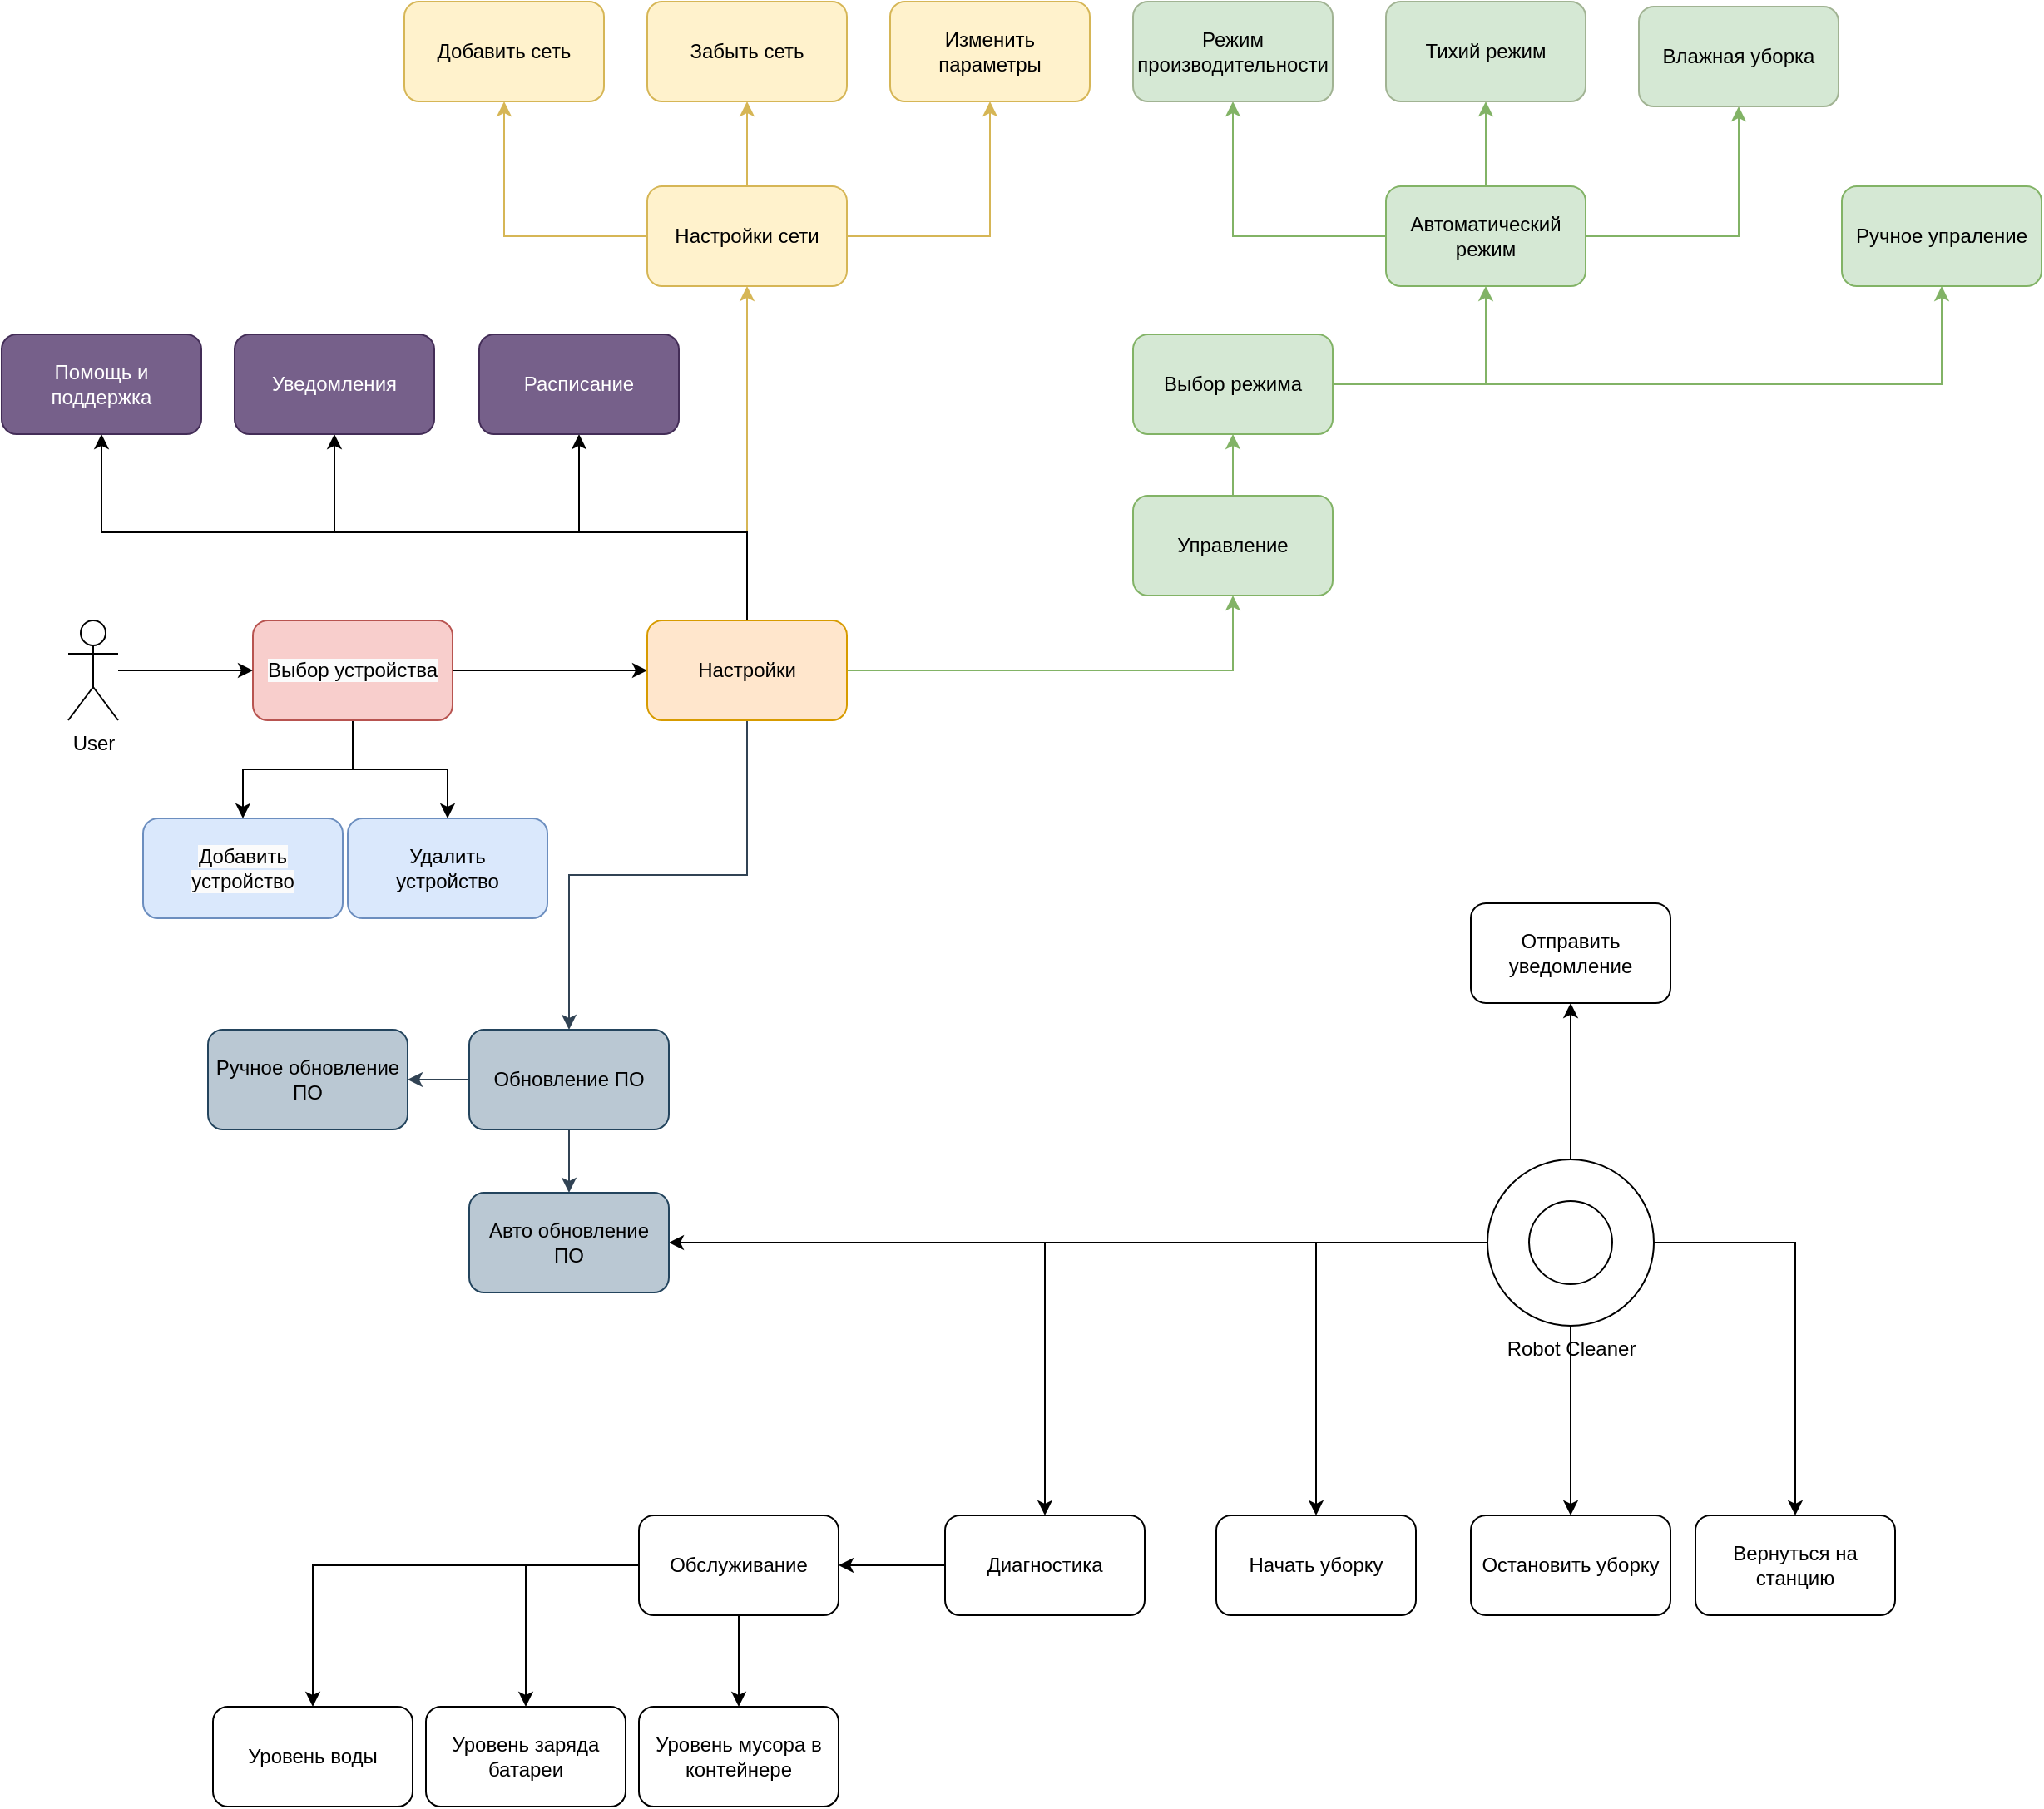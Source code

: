 <mxfile version="22.1.16" type="device">
  <diagram name="Страница — 1" id="wz8otLtqL1qlWUBza7pT">
    <mxGraphModel dx="2183" dy="1192" grid="0" gridSize="10" guides="1" tooltips="1" connect="1" arrows="1" fold="1" page="1" pageScale="1" pageWidth="827" pageHeight="1169" math="0" shadow="0">
      <root>
        <mxCell id="0" />
        <mxCell id="1" parent="0" />
        <mxCell id="J54ocUBtTwpgo4Hj2ubW-1" value="User" style="shape=umlActor;verticalLabelPosition=bottom;verticalAlign=top;html=1;outlineConnect=0;" vertex="1" parent="1">
          <mxGeometry x="92" y="451" width="30" height="60" as="geometry" />
        </mxCell>
        <mxCell id="J54ocUBtTwpgo4Hj2ubW-93" style="edgeStyle=orthogonalEdgeStyle;rounded=0;orthogonalLoop=1;jettySize=auto;html=1;" edge="1" parent="1" source="J54ocUBtTwpgo4Hj2ubW-15" target="J54ocUBtTwpgo4Hj2ubW-86">
          <mxGeometry relative="1" as="geometry" />
        </mxCell>
        <mxCell id="J54ocUBtTwpgo4Hj2ubW-94" style="edgeStyle=orthogonalEdgeStyle;rounded=0;orthogonalLoop=1;jettySize=auto;html=1;" edge="1" parent="1" source="J54ocUBtTwpgo4Hj2ubW-15" target="J54ocUBtTwpgo4Hj2ubW-85">
          <mxGeometry relative="1" as="geometry" />
        </mxCell>
        <mxCell id="J54ocUBtTwpgo4Hj2ubW-96" style="edgeStyle=orthogonalEdgeStyle;rounded=0;orthogonalLoop=1;jettySize=auto;html=1;" edge="1" parent="1" source="J54ocUBtTwpgo4Hj2ubW-15" target="J54ocUBtTwpgo4Hj2ubW-80">
          <mxGeometry relative="1" as="geometry" />
        </mxCell>
        <mxCell id="J54ocUBtTwpgo4Hj2ubW-97" style="edgeStyle=orthogonalEdgeStyle;rounded=0;orthogonalLoop=1;jettySize=auto;html=1;" edge="1" parent="1" source="J54ocUBtTwpgo4Hj2ubW-15" target="J54ocUBtTwpgo4Hj2ubW-79">
          <mxGeometry relative="1" as="geometry" />
        </mxCell>
        <mxCell id="J54ocUBtTwpgo4Hj2ubW-98" style="edgeStyle=orthogonalEdgeStyle;rounded=0;orthogonalLoop=1;jettySize=auto;html=1;" edge="1" parent="1" source="J54ocUBtTwpgo4Hj2ubW-15" target="J54ocUBtTwpgo4Hj2ubW-19">
          <mxGeometry relative="1" as="geometry" />
        </mxCell>
        <mxCell id="J54ocUBtTwpgo4Hj2ubW-99" style="edgeStyle=orthogonalEdgeStyle;rounded=0;orthogonalLoop=1;jettySize=auto;html=1;" edge="1" parent="1" source="J54ocUBtTwpgo4Hj2ubW-15" target="J54ocUBtTwpgo4Hj2ubW-84">
          <mxGeometry relative="1" as="geometry" />
        </mxCell>
        <mxCell id="J54ocUBtTwpgo4Hj2ubW-15" value="Robot Cleaner" style="verticalLabelPosition=bottom;verticalAlign=top;html=1;shape=mxgraph.basic.donut;dx=25;" vertex="1" parent="1">
          <mxGeometry x="945" y="775" width="100" height="100" as="geometry" />
        </mxCell>
        <mxCell id="J54ocUBtTwpgo4Hj2ubW-17" value="Ручное обновление ПО" style="rounded=1;whiteSpace=wrap;html=1;fillColor=#bac8d3;strokeColor=#23445d;" vertex="1" parent="1">
          <mxGeometry x="176" y="697" width="120" height="60" as="geometry" />
        </mxCell>
        <mxCell id="J54ocUBtTwpgo4Hj2ubW-44" style="edgeStyle=orthogonalEdgeStyle;rounded=0;orthogonalLoop=1;jettySize=auto;html=1;entryX=1;entryY=0.5;entryDx=0;entryDy=0;fillColor=#647687;strokeColor=#314354;" edge="1" parent="1" source="J54ocUBtTwpgo4Hj2ubW-18" target="J54ocUBtTwpgo4Hj2ubW-17">
          <mxGeometry relative="1" as="geometry" />
        </mxCell>
        <mxCell id="J54ocUBtTwpgo4Hj2ubW-45" style="edgeStyle=orthogonalEdgeStyle;rounded=0;orthogonalLoop=1;jettySize=auto;html=1;fillColor=#647687;strokeColor=#314354;" edge="1" parent="1" source="J54ocUBtTwpgo4Hj2ubW-18" target="J54ocUBtTwpgo4Hj2ubW-19">
          <mxGeometry relative="1" as="geometry" />
        </mxCell>
        <mxCell id="J54ocUBtTwpgo4Hj2ubW-18" value="Обновление ПО" style="rounded=1;whiteSpace=wrap;html=1;fillColor=#bac8d3;strokeColor=#23445d;" vertex="1" parent="1">
          <mxGeometry x="333" y="697" width="120" height="60" as="geometry" />
        </mxCell>
        <mxCell id="J54ocUBtTwpgo4Hj2ubW-19" value="Авто обновление &lt;br&gt;ПО" style="rounded=1;whiteSpace=wrap;html=1;fillColor=#bac8d3;strokeColor=#23445d;" vertex="1" parent="1">
          <mxGeometry x="333" y="795" width="120" height="60" as="geometry" />
        </mxCell>
        <mxCell id="J54ocUBtTwpgo4Hj2ubW-28" style="edgeStyle=orthogonalEdgeStyle;rounded=0;orthogonalLoop=1;jettySize=auto;html=1;" edge="1" parent="1" source="J54ocUBtTwpgo4Hj2ubW-20" target="J54ocUBtTwpgo4Hj2ubW-22">
          <mxGeometry relative="1" as="geometry" />
        </mxCell>
        <mxCell id="J54ocUBtTwpgo4Hj2ubW-29" style="edgeStyle=orthogonalEdgeStyle;rounded=0;orthogonalLoop=1;jettySize=auto;html=1;" edge="1" parent="1" source="J54ocUBtTwpgo4Hj2ubW-20" target="J54ocUBtTwpgo4Hj2ubW-24">
          <mxGeometry relative="1" as="geometry" />
        </mxCell>
        <mxCell id="J54ocUBtTwpgo4Hj2ubW-31" style="edgeStyle=orthogonalEdgeStyle;rounded=0;orthogonalLoop=1;jettySize=auto;html=1;" edge="1" parent="1" source="J54ocUBtTwpgo4Hj2ubW-20" target="J54ocUBtTwpgo4Hj2ubW-30">
          <mxGeometry relative="1" as="geometry" />
        </mxCell>
        <mxCell id="J54ocUBtTwpgo4Hj2ubW-20" value="&lt;span style=&quot;color: rgb(0, 0, 0); font-family: Helvetica; font-size: 12px; font-style: normal; font-variant-ligatures: normal; font-variant-caps: normal; font-weight: 400; letter-spacing: normal; orphans: 2; text-align: center; text-indent: 0px; text-transform: none; widows: 2; word-spacing: 0px; -webkit-text-stroke-width: 0px; background-color: rgb(251, 251, 251); text-decoration-thickness: initial; text-decoration-style: initial; text-decoration-color: initial; float: none; display: inline !important;&quot;&gt;Выбор устройства&lt;/span&gt;" style="rounded=1;whiteSpace=wrap;html=1;fillColor=#f8cecc;strokeColor=#b85450;" vertex="1" parent="1">
          <mxGeometry x="203" y="451" width="120" height="60" as="geometry" />
        </mxCell>
        <mxCell id="J54ocUBtTwpgo4Hj2ubW-22" value="&lt;span style=&quot;color: rgb(0, 0, 0); font-family: Helvetica; font-size: 12px; font-style: normal; font-variant-ligatures: normal; font-variant-caps: normal; font-weight: 400; letter-spacing: normal; orphans: 2; text-align: center; text-indent: 0px; text-transform: none; widows: 2; word-spacing: 0px; -webkit-text-stroke-width: 0px; background-color: rgb(251, 251, 251); text-decoration-thickness: initial; text-decoration-style: initial; text-decoration-color: initial; float: none; display: inline !important;&quot;&gt;Добавить устройство&lt;/span&gt;" style="rounded=1;whiteSpace=wrap;html=1;fillColor=#dae8fc;strokeColor=#6c8ebf;" vertex="1" parent="1">
          <mxGeometry x="137" y="570" width="120" height="60" as="geometry" />
        </mxCell>
        <mxCell id="J54ocUBtTwpgo4Hj2ubW-24" value="Удалить&lt;br style=&quot;border-color: var(--border-color);&quot;&gt;устройство" style="rounded=1;whiteSpace=wrap;html=1;fillColor=#dae8fc;strokeColor=#6c8ebf;" vertex="1" parent="1">
          <mxGeometry x="260" y="570" width="120" height="60" as="geometry" />
        </mxCell>
        <mxCell id="J54ocUBtTwpgo4Hj2ubW-27" value="" style="endArrow=classic;html=1;rounded=0;" edge="1" parent="1" source="J54ocUBtTwpgo4Hj2ubW-1" target="J54ocUBtTwpgo4Hj2ubW-20">
          <mxGeometry width="50" height="50" relative="1" as="geometry">
            <mxPoint x="273" y="527" as="sourcePoint" />
            <mxPoint x="323" y="477" as="targetPoint" />
          </mxGeometry>
        </mxCell>
        <mxCell id="J54ocUBtTwpgo4Hj2ubW-36" style="edgeStyle=orthogonalEdgeStyle;rounded=0;orthogonalLoop=1;jettySize=auto;html=1;fillColor=#d5e8d4;strokeColor=#82b366;" edge="1" parent="1" source="J54ocUBtTwpgo4Hj2ubW-30" target="J54ocUBtTwpgo4Hj2ubW-32">
          <mxGeometry relative="1" as="geometry" />
        </mxCell>
        <mxCell id="J54ocUBtTwpgo4Hj2ubW-42" style="edgeStyle=orthogonalEdgeStyle;rounded=0;orthogonalLoop=1;jettySize=auto;html=1;fillColor=#647687;strokeColor=#314354;" edge="1" parent="1" source="J54ocUBtTwpgo4Hj2ubW-30" target="J54ocUBtTwpgo4Hj2ubW-18">
          <mxGeometry relative="1" as="geometry" />
        </mxCell>
        <mxCell id="J54ocUBtTwpgo4Hj2ubW-81" style="edgeStyle=orthogonalEdgeStyle;rounded=0;orthogonalLoop=1;jettySize=auto;html=1;entryX=0.5;entryY=1;entryDx=0;entryDy=0;" edge="1" parent="1" source="J54ocUBtTwpgo4Hj2ubW-30" target="J54ocUBtTwpgo4Hj2ubW-54">
          <mxGeometry relative="1" as="geometry">
            <Array as="points">
              <mxPoint x="500" y="398" />
              <mxPoint x="399" y="398" />
            </Array>
          </mxGeometry>
        </mxCell>
        <mxCell id="J54ocUBtTwpgo4Hj2ubW-83" style="edgeStyle=orthogonalEdgeStyle;rounded=0;orthogonalLoop=1;jettySize=auto;html=1;fillColor=#fff2cc;strokeColor=#d6b656;" edge="1" parent="1" source="J54ocUBtTwpgo4Hj2ubW-30" target="J54ocUBtTwpgo4Hj2ubW-53">
          <mxGeometry relative="1" as="geometry" />
        </mxCell>
        <mxCell id="J54ocUBtTwpgo4Hj2ubW-90" style="edgeStyle=orthogonalEdgeStyle;rounded=0;orthogonalLoop=1;jettySize=auto;html=1;" edge="1" parent="1" source="J54ocUBtTwpgo4Hj2ubW-30" target="J54ocUBtTwpgo4Hj2ubW-73">
          <mxGeometry relative="1" as="geometry">
            <Array as="points">
              <mxPoint x="500" y="398" />
              <mxPoint x="252" y="398" />
            </Array>
          </mxGeometry>
        </mxCell>
        <mxCell id="J54ocUBtTwpgo4Hj2ubW-91" style="edgeStyle=orthogonalEdgeStyle;rounded=0;orthogonalLoop=1;jettySize=auto;html=1;" edge="1" parent="1" source="J54ocUBtTwpgo4Hj2ubW-30" target="J54ocUBtTwpgo4Hj2ubW-88">
          <mxGeometry relative="1" as="geometry">
            <Array as="points">
              <mxPoint x="500" y="398" />
              <mxPoint x="112" y="398" />
            </Array>
          </mxGeometry>
        </mxCell>
        <mxCell id="J54ocUBtTwpgo4Hj2ubW-30" value="Настройки" style="rounded=1;whiteSpace=wrap;html=1;fillColor=#ffe6cc;strokeColor=#d79b00;" vertex="1" parent="1">
          <mxGeometry x="440" y="451" width="120" height="60" as="geometry" />
        </mxCell>
        <mxCell id="J54ocUBtTwpgo4Hj2ubW-75" style="edgeStyle=orthogonalEdgeStyle;rounded=0;orthogonalLoop=1;jettySize=auto;html=1;fillColor=#d5e8d4;strokeColor=#82b366;" edge="1" parent="1" source="J54ocUBtTwpgo4Hj2ubW-32" target="J54ocUBtTwpgo4Hj2ubW-34">
          <mxGeometry relative="1" as="geometry" />
        </mxCell>
        <mxCell id="J54ocUBtTwpgo4Hj2ubW-32" value="Управление" style="rounded=1;whiteSpace=wrap;html=1;fillColor=#d5e8d4;strokeColor=#82b366;" vertex="1" parent="1">
          <mxGeometry x="732" y="376" width="120" height="60" as="geometry" />
        </mxCell>
        <mxCell id="J54ocUBtTwpgo4Hj2ubW-39" style="edgeStyle=orthogonalEdgeStyle;rounded=0;orthogonalLoop=1;jettySize=auto;html=1;fillColor=#d5e8d4;strokeColor=#82b366;" edge="1" parent="1" source="J54ocUBtTwpgo4Hj2ubW-34" target="J54ocUBtTwpgo4Hj2ubW-35">
          <mxGeometry relative="1" as="geometry" />
        </mxCell>
        <mxCell id="J54ocUBtTwpgo4Hj2ubW-41" style="edgeStyle=orthogonalEdgeStyle;rounded=0;orthogonalLoop=1;jettySize=auto;html=1;fillColor=#d5e8d4;strokeColor=#82b366;" edge="1" parent="1" source="J54ocUBtTwpgo4Hj2ubW-34" target="J54ocUBtTwpgo4Hj2ubW-40">
          <mxGeometry relative="1" as="geometry" />
        </mxCell>
        <mxCell id="J54ocUBtTwpgo4Hj2ubW-34" value="Выбор режима" style="rounded=1;whiteSpace=wrap;html=1;fillColor=#d5e8d4;strokeColor=#82b366;" vertex="1" parent="1">
          <mxGeometry x="732" y="279" width="120" height="60" as="geometry" />
        </mxCell>
        <mxCell id="J54ocUBtTwpgo4Hj2ubW-35" value="Ручное упраление" style="rounded=1;whiteSpace=wrap;html=1;fillColor=#d5e8d4;strokeColor=#82b366;" vertex="1" parent="1">
          <mxGeometry x="1158" y="190" width="120" height="60" as="geometry" />
        </mxCell>
        <mxCell id="J54ocUBtTwpgo4Hj2ubW-49" style="edgeStyle=orthogonalEdgeStyle;rounded=0;orthogonalLoop=1;jettySize=auto;html=1;entryX=0.5;entryY=1;entryDx=0;entryDy=0;fillColor=#d5e8d4;strokeColor=#82b366;" edge="1" parent="1" source="J54ocUBtTwpgo4Hj2ubW-40" target="J54ocUBtTwpgo4Hj2ubW-47">
          <mxGeometry relative="1" as="geometry" />
        </mxCell>
        <mxCell id="J54ocUBtTwpgo4Hj2ubW-50" style="edgeStyle=orthogonalEdgeStyle;rounded=0;orthogonalLoop=1;jettySize=auto;html=1;entryX=0.5;entryY=1;entryDx=0;entryDy=0;fillColor=#d5e8d4;strokeColor=#82b366;" edge="1" parent="1" source="J54ocUBtTwpgo4Hj2ubW-40" target="J54ocUBtTwpgo4Hj2ubW-48">
          <mxGeometry relative="1" as="geometry" />
        </mxCell>
        <mxCell id="J54ocUBtTwpgo4Hj2ubW-51" style="edgeStyle=orthogonalEdgeStyle;rounded=0;orthogonalLoop=1;jettySize=auto;html=1;entryX=0.5;entryY=1;entryDx=0;entryDy=0;fillColor=#d5e8d4;strokeColor=#82b366;" edge="1" parent="1" source="J54ocUBtTwpgo4Hj2ubW-40" target="J54ocUBtTwpgo4Hj2ubW-46">
          <mxGeometry relative="1" as="geometry" />
        </mxCell>
        <mxCell id="J54ocUBtTwpgo4Hj2ubW-40" value="Автоматический режим" style="rounded=1;whiteSpace=wrap;html=1;fillColor=#d5e8d4;strokeColor=#82b366;" vertex="1" parent="1">
          <mxGeometry x="884" y="190" width="120" height="60" as="geometry" />
        </mxCell>
        <mxCell id="J54ocUBtTwpgo4Hj2ubW-46" value="Влажная уборка" style="rounded=1;whiteSpace=wrap;html=1;fillColor=#d5e8d4;strokeColor=#A1B393;" vertex="1" parent="1">
          <mxGeometry x="1036" y="82" width="120" height="60" as="geometry" />
        </mxCell>
        <mxCell id="J54ocUBtTwpgo4Hj2ubW-47" value="Режим производительности" style="rounded=1;whiteSpace=wrap;html=1;fillColor=#d5e8d4;strokeColor=#A1B393;" vertex="1" parent="1">
          <mxGeometry x="732" y="79" width="120" height="60" as="geometry" />
        </mxCell>
        <mxCell id="J54ocUBtTwpgo4Hj2ubW-48" value="Тихий режим" style="rounded=1;whiteSpace=wrap;html=1;fillColor=#d5e8d4;strokeColor=#A1B393;" vertex="1" parent="1">
          <mxGeometry x="884" y="79" width="120" height="60" as="geometry" />
        </mxCell>
        <mxCell id="J54ocUBtTwpgo4Hj2ubW-58" style="edgeStyle=orthogonalEdgeStyle;rounded=0;orthogonalLoop=1;jettySize=auto;html=1;entryX=0.5;entryY=1;entryDx=0;entryDy=0;fillColor=#fff2cc;strokeColor=#d6b656;" edge="1" parent="1" source="J54ocUBtTwpgo4Hj2ubW-53" target="J54ocUBtTwpgo4Hj2ubW-57">
          <mxGeometry relative="1" as="geometry" />
        </mxCell>
        <mxCell id="J54ocUBtTwpgo4Hj2ubW-59" style="edgeStyle=orthogonalEdgeStyle;rounded=0;orthogonalLoop=1;jettySize=auto;html=1;fillColor=#fff2cc;strokeColor=#d6b656;" edge="1" parent="1" source="J54ocUBtTwpgo4Hj2ubW-53" target="J54ocUBtTwpgo4Hj2ubW-56">
          <mxGeometry relative="1" as="geometry">
            <mxPoint x="512" y="80" as="targetPoint" />
          </mxGeometry>
        </mxCell>
        <mxCell id="J54ocUBtTwpgo4Hj2ubW-60" style="edgeStyle=orthogonalEdgeStyle;rounded=0;orthogonalLoop=1;jettySize=auto;html=1;fillColor=#fff2cc;strokeColor=#d6b656;" edge="1" parent="1" source="J54ocUBtTwpgo4Hj2ubW-53" target="J54ocUBtTwpgo4Hj2ubW-55">
          <mxGeometry relative="1" as="geometry" />
        </mxCell>
        <mxCell id="J54ocUBtTwpgo4Hj2ubW-53" value="Настройки сети" style="rounded=1;whiteSpace=wrap;html=1;fillColor=#fff2cc;strokeColor=#d6b656;" vertex="1" parent="1">
          <mxGeometry x="440" y="190" width="120" height="60" as="geometry" />
        </mxCell>
        <mxCell id="J54ocUBtTwpgo4Hj2ubW-54" value="Расписание" style="rounded=1;whiteSpace=wrap;html=1;fillColor=#76608a;fontColor=#ffffff;strokeColor=#432D57;" vertex="1" parent="1">
          <mxGeometry x="339" y="279" width="120" height="60" as="geometry" />
        </mxCell>
        <mxCell id="J54ocUBtTwpgo4Hj2ubW-55" value="Добавить сеть" style="rounded=1;whiteSpace=wrap;html=1;fillColor=#fff2cc;strokeColor=#d6b656;" vertex="1" parent="1">
          <mxGeometry x="294" y="79" width="120" height="60" as="geometry" />
        </mxCell>
        <mxCell id="J54ocUBtTwpgo4Hj2ubW-56" value="Забыть сеть" style="rounded=1;whiteSpace=wrap;html=1;fillColor=#fff2cc;strokeColor=#d6b656;" vertex="1" parent="1">
          <mxGeometry x="440" y="79" width="120" height="60" as="geometry" />
        </mxCell>
        <mxCell id="J54ocUBtTwpgo4Hj2ubW-57" value="Изменить параметры" style="rounded=1;whiteSpace=wrap;html=1;fillColor=#fff2cc;strokeColor=#d6b656;" vertex="1" parent="1">
          <mxGeometry x="586" y="79" width="120" height="60" as="geometry" />
        </mxCell>
        <mxCell id="J54ocUBtTwpgo4Hj2ubW-69" style="edgeStyle=orthogonalEdgeStyle;rounded=0;orthogonalLoop=1;jettySize=auto;html=1;" edge="1" parent="1" source="J54ocUBtTwpgo4Hj2ubW-63" target="J54ocUBtTwpgo4Hj2ubW-64">
          <mxGeometry relative="1" as="geometry" />
        </mxCell>
        <mxCell id="J54ocUBtTwpgo4Hj2ubW-70" style="edgeStyle=orthogonalEdgeStyle;rounded=0;orthogonalLoop=1;jettySize=auto;html=1;" edge="1" parent="1" source="J54ocUBtTwpgo4Hj2ubW-63" target="J54ocUBtTwpgo4Hj2ubW-65">
          <mxGeometry relative="1" as="geometry" />
        </mxCell>
        <mxCell id="J54ocUBtTwpgo4Hj2ubW-72" style="edgeStyle=orthogonalEdgeStyle;rounded=0;orthogonalLoop=1;jettySize=auto;html=1;" edge="1" parent="1" source="J54ocUBtTwpgo4Hj2ubW-63" target="J54ocUBtTwpgo4Hj2ubW-66">
          <mxGeometry relative="1" as="geometry" />
        </mxCell>
        <mxCell id="J54ocUBtTwpgo4Hj2ubW-63" value="Обслуживание" style="rounded=1;whiteSpace=wrap;html=1;" vertex="1" parent="1">
          <mxGeometry x="435" y="989" width="120" height="60" as="geometry" />
        </mxCell>
        <mxCell id="J54ocUBtTwpgo4Hj2ubW-64" value="Уровень заряда батареи" style="rounded=1;whiteSpace=wrap;html=1;" vertex="1" parent="1">
          <mxGeometry x="307" y="1104" width="120" height="60" as="geometry" />
        </mxCell>
        <mxCell id="J54ocUBtTwpgo4Hj2ubW-65" value="Уровень мусора в контейнере" style="rounded=1;whiteSpace=wrap;html=1;" vertex="1" parent="1">
          <mxGeometry x="435" y="1104" width="120" height="60" as="geometry" />
        </mxCell>
        <mxCell id="J54ocUBtTwpgo4Hj2ubW-66" value="Уровень воды" style="rounded=1;whiteSpace=wrap;html=1;" vertex="1" parent="1">
          <mxGeometry x="179" y="1104" width="120" height="60" as="geometry" />
        </mxCell>
        <mxCell id="J54ocUBtTwpgo4Hj2ubW-73" value="Уведомления" style="rounded=1;whiteSpace=wrap;html=1;fillColor=#76608a;fontColor=#ffffff;strokeColor=#432D57;" vertex="1" parent="1">
          <mxGeometry x="192" y="279" width="120" height="60" as="geometry" />
        </mxCell>
        <mxCell id="J54ocUBtTwpgo4Hj2ubW-92" style="edgeStyle=orthogonalEdgeStyle;rounded=0;orthogonalLoop=1;jettySize=auto;html=1;" edge="1" parent="1" source="J54ocUBtTwpgo4Hj2ubW-79" target="J54ocUBtTwpgo4Hj2ubW-63">
          <mxGeometry relative="1" as="geometry" />
        </mxCell>
        <mxCell id="J54ocUBtTwpgo4Hj2ubW-79" value="Диагностика" style="rounded=1;whiteSpace=wrap;html=1;" vertex="1" parent="1">
          <mxGeometry x="619" y="989" width="120" height="60" as="geometry" />
        </mxCell>
        <mxCell id="J54ocUBtTwpgo4Hj2ubW-80" value="Начать уборку" style="rounded=1;whiteSpace=wrap;html=1;" vertex="1" parent="1">
          <mxGeometry x="782" y="989" width="120" height="60" as="geometry" />
        </mxCell>
        <mxCell id="J54ocUBtTwpgo4Hj2ubW-84" value="Остановить уборку" style="rounded=1;whiteSpace=wrap;html=1;" vertex="1" parent="1">
          <mxGeometry x="935" y="989" width="120" height="60" as="geometry" />
        </mxCell>
        <mxCell id="J54ocUBtTwpgo4Hj2ubW-85" value="Вернуться на станцию" style="rounded=1;whiteSpace=wrap;html=1;" vertex="1" parent="1">
          <mxGeometry x="1070" y="989" width="120" height="60" as="geometry" />
        </mxCell>
        <mxCell id="J54ocUBtTwpgo4Hj2ubW-86" value="Отправить уведомление" style="rounded=1;whiteSpace=wrap;html=1;" vertex="1" parent="1">
          <mxGeometry x="935" y="621" width="120" height="60" as="geometry" />
        </mxCell>
        <mxCell id="J54ocUBtTwpgo4Hj2ubW-88" value="Помощь и поддержка" style="rounded=1;whiteSpace=wrap;html=1;fillColor=#76608a;fontColor=#ffffff;strokeColor=#432D57;" vertex="1" parent="1">
          <mxGeometry x="52" y="279" width="120" height="60" as="geometry" />
        </mxCell>
      </root>
    </mxGraphModel>
  </diagram>
</mxfile>
